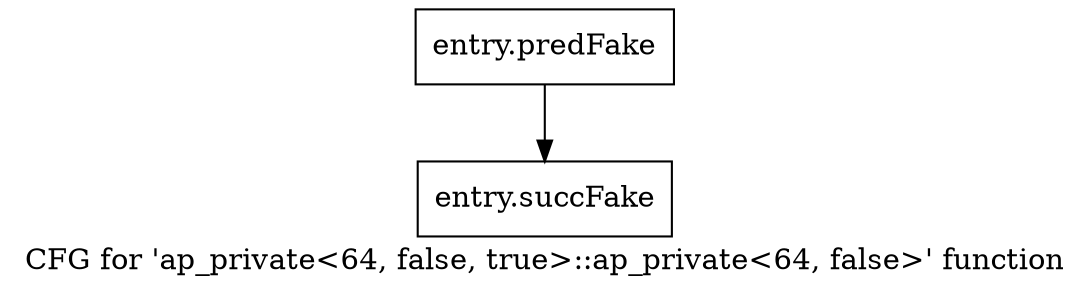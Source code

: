 digraph "CFG for 'ap_private\<64, false, true\>::ap_private\<64, false\>' function" {
	label="CFG for 'ap_private\<64, false, true\>::ap_private\<64, false\>' function";

	Node0x3da4cc0 [shape=record,filename="",linenumber="",label="{entry.predFake}"];
	Node0x3da4cc0 -> Node0x3eca370[ callList="" memoryops="" filename="/tools/Xilinx/Vitis_HLS/2022.1/include/etc/ap_private.h" execusionnum="6400"];
	Node0x3eca370 [shape=record,filename="/tools/Xilinx/Vitis_HLS/2022.1/include/etc/ap_private.h",linenumber="1922",label="{entry.succFake}"];
}
